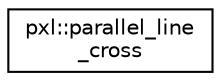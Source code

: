 digraph "Graphical Class Hierarchy"
{
 // LATEX_PDF_SIZE
  edge [fontname="Helvetica",fontsize="10",labelfontname="Helvetica",labelfontsize="10"];
  node [fontname="Helvetica",fontsize="10",shape=record];
  rankdir="LR";
  Node0 [label="pxl::parallel_line\l_cross",height=0.2,width=0.4,color="black", fillcolor="white", style="filled",URL="$structpxl_1_1parallel__line__cross.html",tooltip=" "];
}
